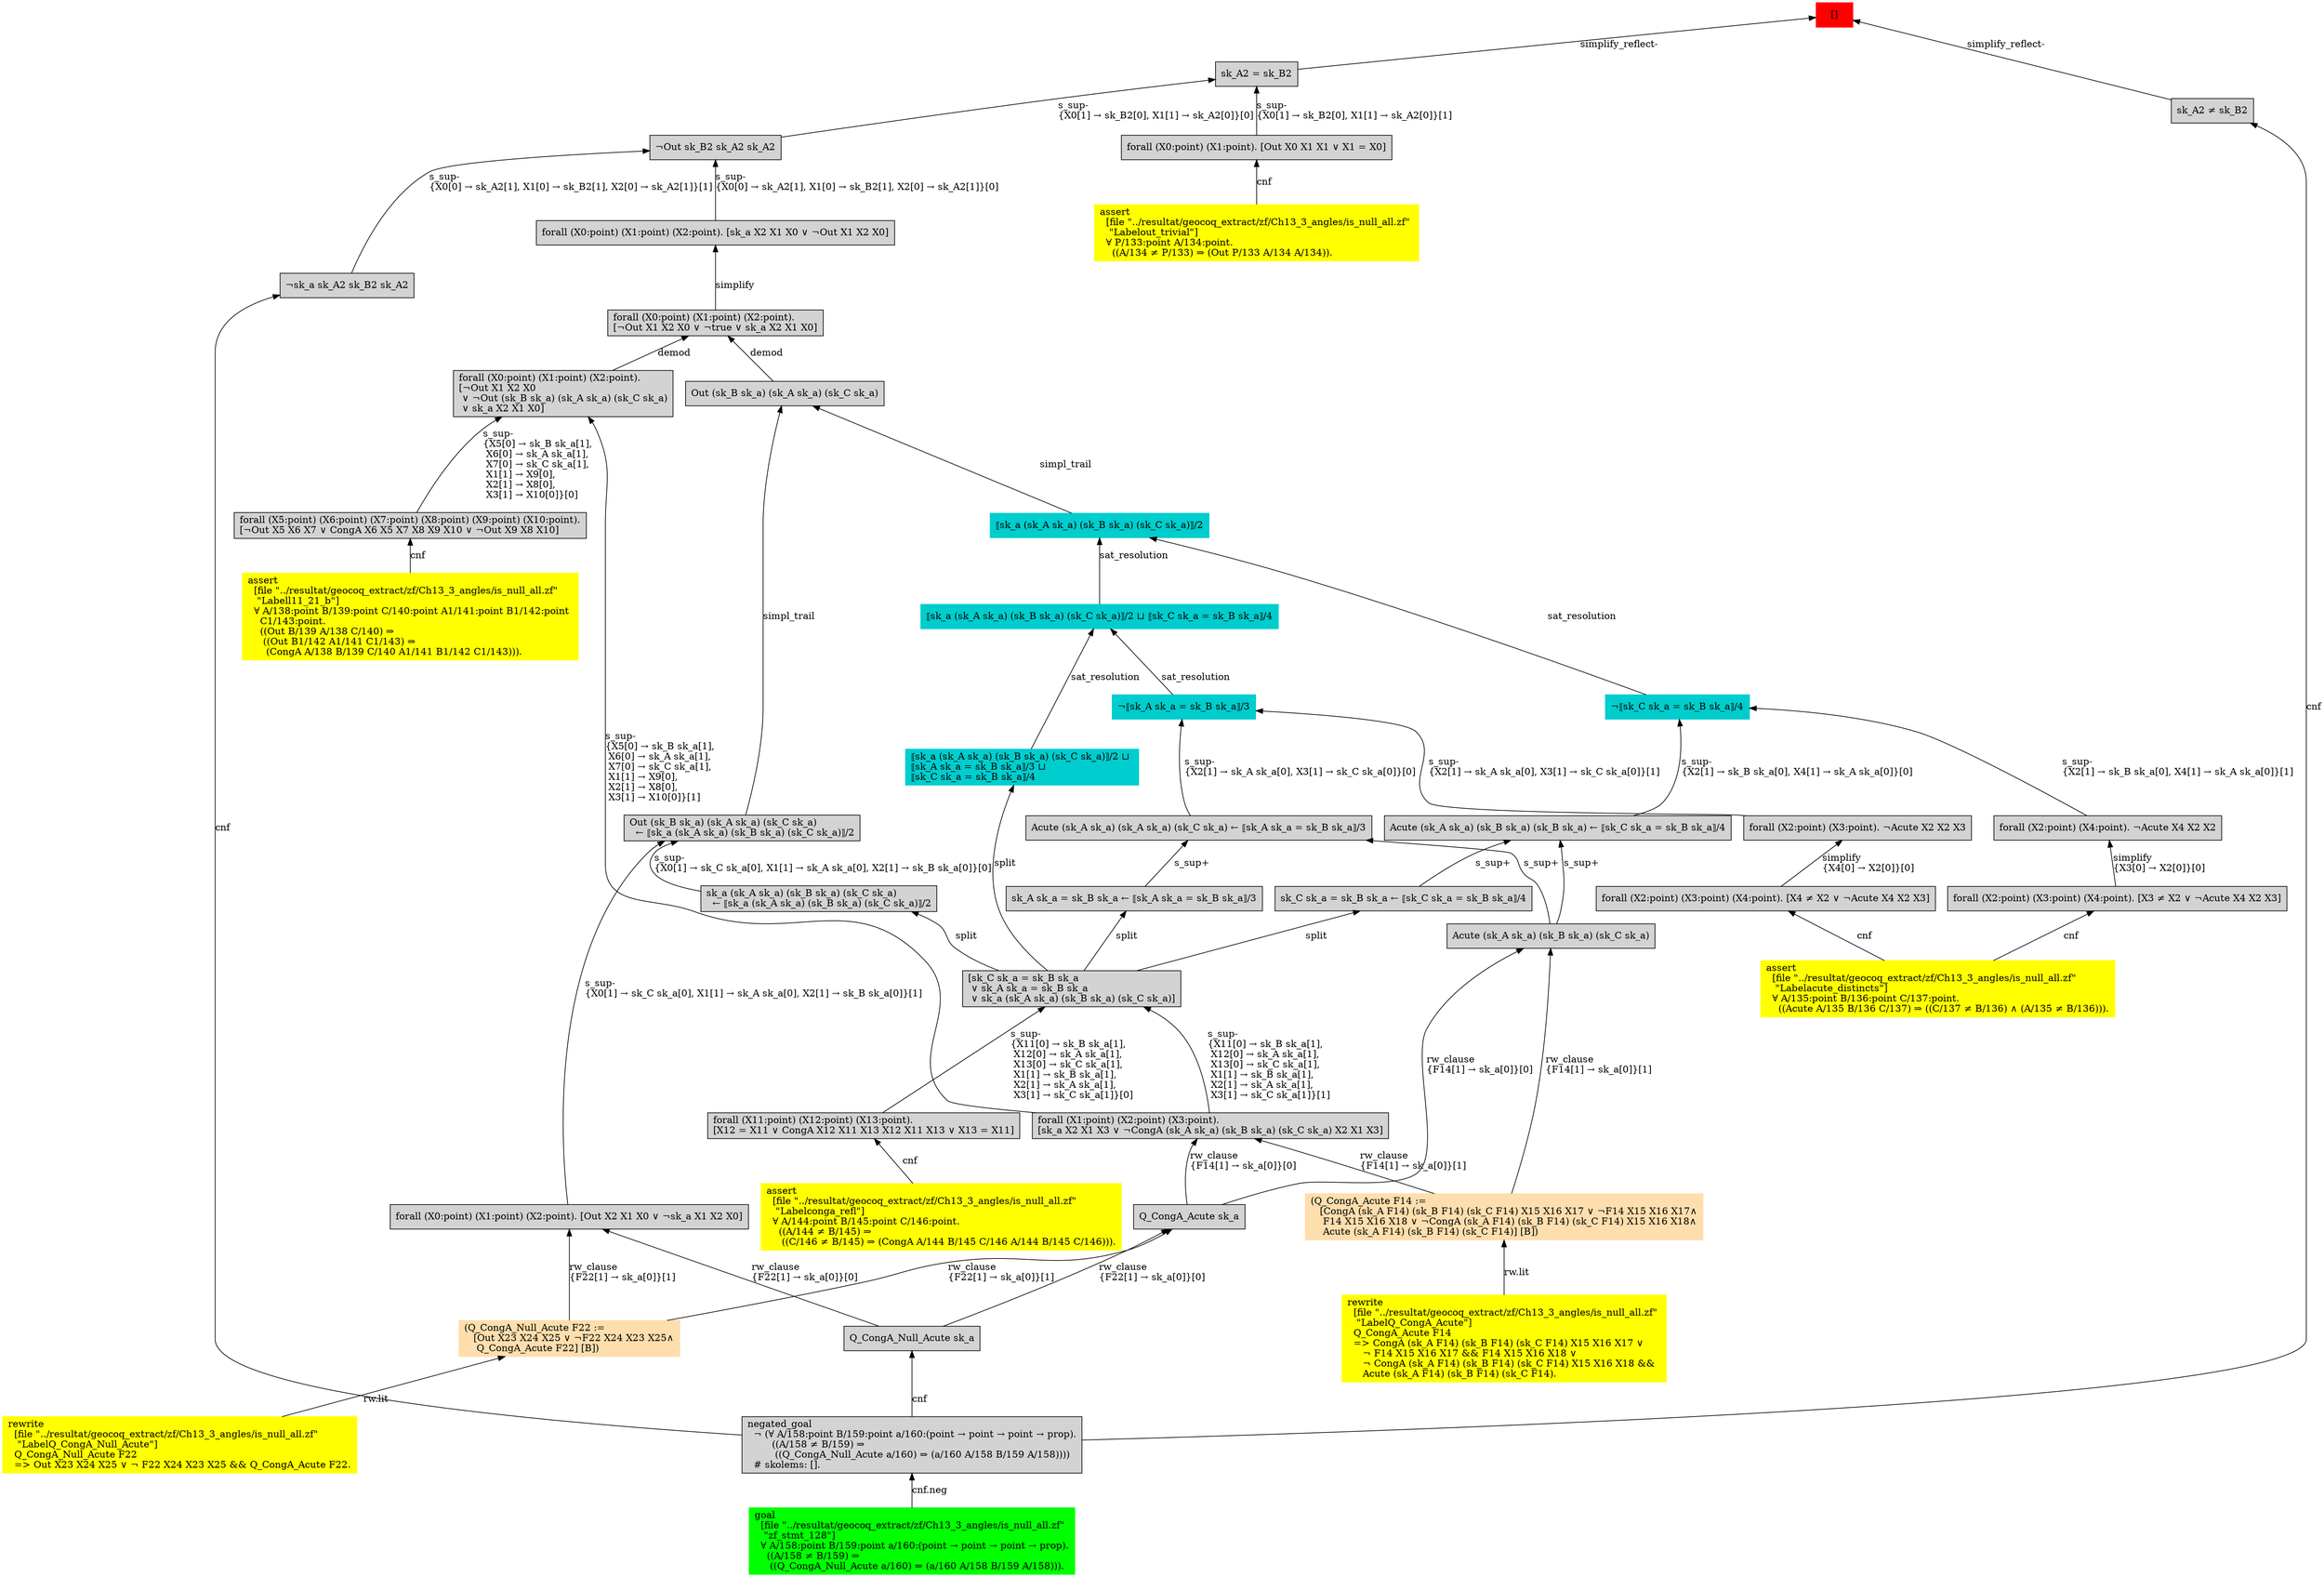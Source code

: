 digraph "unsat_graph" {
  vertex_0 [color=red, label="[]", shape=box, style=filled];
  vertex_0 -> vertex_1 [label="simplify_reflect-", dir="back"];
  vertex_1 [shape=box, label="sk_A2 ≠ sk_B2\l", style=filled];
  vertex_1 -> vertex_2 [label="cnf", dir="back"];
  vertex_2 [shape=box, label="negated_goal\l  ¬ (∀ A/158:point B/159:point a/160:(point → point → point → prop).\l        ((A/158 ≠ B/159) ⇒\l         ((Q_CongA_Null_Acute a/160) ⇒ (a/160 A/158 B/159 A/158))))\l  # skolems: [].\l", style=filled];
  vertex_2 -> vertex_3 [label="cnf.neg", dir="back"];
  vertex_3 [color=green, shape=box, label="goal\l  [file \"../resultat/geocoq_extract/zf/Ch13_3_angles/is_null_all.zf\" \l   \"zf_stmt_128\"]\l  ∀ A/158:point B/159:point a/160:(point → point → point → prop).\l    ((A/158 ≠ B/159) ⇒\l     ((Q_CongA_Null_Acute a/160) ⇒ (a/160 A/158 B/159 A/158))).\l", style=filled];
  vertex_0 -> vertex_4 [label="simplify_reflect-", dir="back"];
  vertex_4 [shape=box, label="sk_A2 = sk_B2\l", style=filled];
  vertex_4 -> vertex_5 [label="s_sup-\l\{X0[1] → sk_B2[0], X1[1] → sk_A2[0]\}[0]\l", dir="back"];
  vertex_5 [shape=box, label="¬Out sk_B2 sk_A2 sk_A2\l", style=filled];
  vertex_5 -> vertex_6 [label="s_sup-\l\{X0[0] → sk_A2[1], X1[0] → sk_B2[1], X2[0] → sk_A2[1]\}[1]\l", dir="back"];
  vertex_6 [shape=box, label="¬sk_a sk_A2 sk_B2 sk_A2\l", style=filled];
  vertex_6 -> vertex_2 [label="cnf", dir="back"];
  vertex_5 -> vertex_7 [label="s_sup-\l\{X0[0] → sk_A2[1], X1[0] → sk_B2[1], X2[0] → sk_A2[1]\}[0]\l", dir="back"];
  vertex_7 [shape=box, label="forall (X0:point) (X1:point) (X2:point). [sk_a X2 X1 X0 ∨ ¬Out X1 X2 X0]\l", style=filled];
  vertex_7 -> vertex_8 [label="simplify", dir="back"];
  vertex_8 [shape=box, label="forall (X0:point) (X1:point) (X2:point).\l[¬Out X1 X2 X0 ∨ ¬true ∨ sk_a X2 X1 X0]\l", style=filled];
  vertex_8 -> vertex_9 [label="demod", dir="back"];
  vertex_9 [shape=box, label="Out (sk_B sk_a) (sk_A sk_a) (sk_C sk_a)\l", style=filled];
  vertex_9 -> vertex_10 [label="simpl_trail", dir="back"];
  vertex_10 [color=cyan3, shape=box, label="⟦sk_a (sk_A sk_a) (sk_B sk_a) (sk_C sk_a)⟧/2\l", style=filled];
  vertex_10 -> vertex_11 [label="sat_resolution", dir="back"];
  vertex_11 [color=cyan3, shape=box, label="¬⟦sk_C sk_a = sk_B sk_a⟧/4\l", style=filled];
  vertex_11 -> vertex_12 [label="s_sup-\l\{X2[1] → sk_B sk_a[0], X4[1] → sk_A sk_a[0]\}[1]\l", dir="back"];
  vertex_12 [shape=box, label="forall (X2:point) (X4:point). ¬Acute X4 X2 X2\l", style=filled];
  vertex_12 -> vertex_13 [label="simplify\l\{X3[0] → X2[0]\}[0]\l", dir="back"];
  vertex_13 [shape=box, label="forall (X2:point) (X3:point) (X4:point). [X3 ≠ X2 ∨ ¬Acute X4 X2 X3]\l", style=filled];
  vertex_13 -> vertex_14 [label="cnf", dir="back"];
  vertex_14 [color=yellow, shape=box, label="assert\l  [file \"../resultat/geocoq_extract/zf/Ch13_3_angles/is_null_all.zf\" \l   \"Labelacute_distincts\"]\l  ∀ A/135:point B/136:point C/137:point.\l    ((Acute A/135 B/136 C/137) ⇒ ((C/137 ≠ B/136) ∧ (A/135 ≠ B/136))).\l", style=filled];
  vertex_11 -> vertex_15 [label="s_sup-\l\{X2[1] → sk_B sk_a[0], X4[1] → sk_A sk_a[0]\}[0]\l", dir="back"];
  vertex_15 [shape=box, label="Acute (sk_A sk_a) (sk_B sk_a) (sk_B sk_a) ← ⟦sk_C sk_a = sk_B sk_a⟧/4\l", style=filled];
  vertex_15 -> vertex_16 [label="s_sup+\l", dir="back"];
  vertex_16 [shape=box, label="Acute (sk_A sk_a) (sk_B sk_a) (sk_C sk_a)\l", style=filled];
  vertex_16 -> vertex_17 [label="rw_clause\l\{F14[1] → sk_a[0]\}[1]\l", dir="back"];
  vertex_17 [color=navajowhite, shape=box, label="(Q_CongA_Acute F14 :=\l   [CongA (sk_A F14) (sk_B F14) (sk_C F14) X15 X16 X17 ∨ ¬F14 X15 X16 X17∧\l    F14 X15 X16 X18 ∨ ¬CongA (sk_A F14) (sk_B F14) (sk_C F14) X15 X16 X18∧\l    Acute (sk_A F14) (sk_B F14) (sk_C F14)] [B])\l", style=filled];
  vertex_17 -> vertex_18 [label="rw.lit", dir="back"];
  vertex_18 [color=yellow, shape=box, label="rewrite\l  [file \"../resultat/geocoq_extract/zf/Ch13_3_angles/is_null_all.zf\" \l   \"LabelQ_CongA_Acute\"]\l  Q_CongA_Acute F14\l  =\> CongA (sk_A F14) (sk_B F14) (sk_C F14) X15 X16 X17 ∨ \l     ¬ F14 X15 X16 X17 && F14 X15 X16 X18 ∨ \l     ¬ CongA (sk_A F14) (sk_B F14) (sk_C F14) X15 X16 X18 && \l     Acute (sk_A F14) (sk_B F14) (sk_C F14).\l", style=filled];
  vertex_16 -> vertex_19 [label="rw_clause\l\{F14[1] → sk_a[0]\}[0]\l", dir="back"];
  vertex_19 [shape=box, label="Q_CongA_Acute sk_a\l", style=filled];
  vertex_19 -> vertex_20 [label="rw_clause\l\{F22[1] → sk_a[0]\}[1]\l", dir="back"];
  vertex_20 [color=navajowhite, shape=box, label="(Q_CongA_Null_Acute F22 :=\l   [Out X23 X24 X25 ∨ ¬F22 X24 X23 X25∧\l    Q_CongA_Acute F22] [B])\l", style=filled];
  vertex_20 -> vertex_21 [label="rw.lit", dir="back"];
  vertex_21 [color=yellow, shape=box, label="rewrite\l  [file \"../resultat/geocoq_extract/zf/Ch13_3_angles/is_null_all.zf\" \l   \"LabelQ_CongA_Null_Acute\"]\l  Q_CongA_Null_Acute F22\l  =\> Out X23 X24 X25 ∨ ¬ F22 X24 X23 X25 && Q_CongA_Acute F22.\l", style=filled];
  vertex_19 -> vertex_22 [label="rw_clause\l\{F22[1] → sk_a[0]\}[0]\l", dir="back"];
  vertex_22 [shape=box, label="Q_CongA_Null_Acute sk_a\l", style=filled];
  vertex_22 -> vertex_2 [label="cnf", dir="back"];
  vertex_15 -> vertex_23 [label="s_sup+\l", dir="back"];
  vertex_23 [shape=box, label="sk_C sk_a = sk_B sk_a ← ⟦sk_C sk_a = sk_B sk_a⟧/4\l", style=filled];
  vertex_23 -> vertex_24 [label="split", dir="back"];
  vertex_24 [shape=box, label="[sk_C sk_a = sk_B sk_a\l ∨ sk_A sk_a = sk_B sk_a\l ∨ sk_a (sk_A sk_a) (sk_B sk_a) (sk_C sk_a)]\l", style=filled];
  vertex_24 -> vertex_25 [label="s_sup-\l\{X11[0] → sk_B sk_a[1], \l X12[0] → sk_A sk_a[1], \l X13[0] → sk_C sk_a[1], \l X1[1] → sk_B sk_a[1], \l X2[1] → sk_A sk_a[1], \l X3[1] → sk_C sk_a[1]\}[1]\l", dir="back"];
  vertex_25 [shape=box, label="forall (X1:point) (X2:point) (X3:point).\l[sk_a X2 X1 X3 ∨ ¬CongA (sk_A sk_a) (sk_B sk_a) (sk_C sk_a) X2 X1 X3]\l", style=filled];
  vertex_25 -> vertex_17 [label="rw_clause\l\{F14[1] → sk_a[0]\}[1]\l", dir="back"];
  vertex_25 -> vertex_19 [label="rw_clause\l\{F14[1] → sk_a[0]\}[0]\l", dir="back"];
  vertex_24 -> vertex_26 [label="s_sup-\l\{X11[0] → sk_B sk_a[1], \l X12[0] → sk_A sk_a[1], \l X13[0] → sk_C sk_a[1], \l X1[1] → sk_B sk_a[1], \l X2[1] → sk_A sk_a[1], \l X3[1] → sk_C sk_a[1]\}[0]\l", dir="back"];
  vertex_26 [shape=box, label="forall (X11:point) (X12:point) (X13:point).\l[X12 = X11 ∨ CongA X12 X11 X13 X12 X11 X13 ∨ X13 = X11]\l", style=filled];
  vertex_26 -> vertex_27 [label="cnf", dir="back"];
  vertex_27 [color=yellow, shape=box, label="assert\l  [file \"../resultat/geocoq_extract/zf/Ch13_3_angles/is_null_all.zf\" \l   \"Labelconga_refl\"]\l  ∀ A/144:point B/145:point C/146:point.\l    ((A/144 ≠ B/145) ⇒\l     ((C/146 ≠ B/145) ⇒ (CongA A/144 B/145 C/146 A/144 B/145 C/146))).\l", style=filled];
  vertex_10 -> vertex_28 [label="sat_resolution", dir="back"];
  vertex_28 [color=cyan3, shape=box, label="⟦sk_a (sk_A sk_a) (sk_B sk_a) (sk_C sk_a)⟧/2 ⊔ ⟦sk_C sk_a = sk_B sk_a⟧/4\l", style=filled];
  vertex_28 -> vertex_29 [label="sat_resolution", dir="back"];
  vertex_29 [color=cyan3, shape=box, label="¬⟦sk_A sk_a = sk_B sk_a⟧/3\l", style=filled];
  vertex_29 -> vertex_30 [label="s_sup-\l\{X2[1] → sk_A sk_a[0], X3[1] → sk_C sk_a[0]\}[1]\l", dir="back"];
  vertex_30 [shape=box, label="forall (X2:point) (X3:point). ¬Acute X2 X2 X3\l", style=filled];
  vertex_30 -> vertex_31 [label="simplify\l\{X4[0] → X2[0]\}[0]\l", dir="back"];
  vertex_31 [shape=box, label="forall (X2:point) (X3:point) (X4:point). [X4 ≠ X2 ∨ ¬Acute X4 X2 X3]\l", style=filled];
  vertex_31 -> vertex_14 [label="cnf", dir="back"];
  vertex_29 -> vertex_32 [label="s_sup-\l\{X2[1] → sk_A sk_a[0], X3[1] → sk_C sk_a[0]\}[0]\l", dir="back"];
  vertex_32 [shape=box, label="Acute (sk_A sk_a) (sk_A sk_a) (sk_C sk_a) ← ⟦sk_A sk_a = sk_B sk_a⟧/3\l", style=filled];
  vertex_32 -> vertex_16 [label="s_sup+\l", dir="back"];
  vertex_32 -> vertex_33 [label="s_sup+\l", dir="back"];
  vertex_33 [shape=box, label="sk_A sk_a = sk_B sk_a ← ⟦sk_A sk_a = sk_B sk_a⟧/3\l", style=filled];
  vertex_33 -> vertex_24 [label="split", dir="back"];
  vertex_28 -> vertex_34 [label="sat_resolution", dir="back"];
  vertex_34 [color=cyan3, shape=box, label="⟦sk_a (sk_A sk_a) (sk_B sk_a) (sk_C sk_a)⟧/2 ⊔ \l⟦sk_A sk_a = sk_B sk_a⟧/3 ⊔ \l⟦sk_C sk_a = sk_B sk_a⟧/4\l", style=filled];
  vertex_34 -> vertex_24 [label="split", dir="back"];
  vertex_9 -> vertex_35 [label="simpl_trail", dir="back"];
  vertex_35 [shape=box, label="Out (sk_B sk_a) (sk_A sk_a) (sk_C sk_a)\l  ← ⟦sk_a (sk_A sk_a) (sk_B sk_a) (sk_C sk_a)⟧/2\l", style=filled];
  vertex_35 -> vertex_36 [label="s_sup-\l\{X0[1] → sk_C sk_a[0], X1[1] → sk_A sk_a[0], X2[1] → sk_B sk_a[0]\}[1]\l", dir="back"];
  vertex_36 [shape=box, label="forall (X0:point) (X1:point) (X2:point). [Out X2 X1 X0 ∨ ¬sk_a X1 X2 X0]\l", style=filled];
  vertex_36 -> vertex_20 [label="rw_clause\l\{F22[1] → sk_a[0]\}[1]\l", dir="back"];
  vertex_36 -> vertex_22 [label="rw_clause\l\{F22[1] → sk_a[0]\}[0]\l", dir="back"];
  vertex_35 -> vertex_37 [label="s_sup-\l\{X0[1] → sk_C sk_a[0], X1[1] → sk_A sk_a[0], X2[1] → sk_B sk_a[0]\}[0]\l", dir="back"];
  vertex_37 [shape=box, label="sk_a (sk_A sk_a) (sk_B sk_a) (sk_C sk_a)\l  ← ⟦sk_a (sk_A sk_a) (sk_B sk_a) (sk_C sk_a)⟧/2\l", style=filled];
  vertex_37 -> vertex_24 [label="split", dir="back"];
  vertex_8 -> vertex_38 [label="demod", dir="back"];
  vertex_38 [shape=box, label="forall (X0:point) (X1:point) (X2:point).\l[¬Out X1 X2 X0\l ∨ ¬Out (sk_B sk_a) (sk_A sk_a) (sk_C sk_a)\l ∨ sk_a X2 X1 X0]\l", style=filled];
  vertex_38 -> vertex_25 [label="s_sup-\l\{X5[0] → sk_B sk_a[1], \l X6[0] → sk_A sk_a[1], \l X7[0] → sk_C sk_a[1], \l X1[1] → X9[0], \l X2[1] → X8[0], \l X3[1] → X10[0]\}[1]\l", dir="back"];
  vertex_38 -> vertex_39 [label="s_sup-\l\{X5[0] → sk_B sk_a[1], \l X6[0] → sk_A sk_a[1], \l X7[0] → sk_C sk_a[1], \l X1[1] → X9[0], \l X2[1] → X8[0], \l X3[1] → X10[0]\}[0]\l", dir="back"];
  vertex_39 [shape=box, label="forall (X5:point) (X6:point) (X7:point) (X8:point) (X9:point) (X10:point).\l[¬Out X5 X6 X7 ∨ CongA X6 X5 X7 X8 X9 X10 ∨ ¬Out X9 X8 X10]\l", style=filled];
  vertex_39 -> vertex_40 [label="cnf", dir="back"];
  vertex_40 [color=yellow, shape=box, label="assert\l  [file \"../resultat/geocoq_extract/zf/Ch13_3_angles/is_null_all.zf\" \l   \"Labell11_21_b\"]\l  ∀ A/138:point B/139:point C/140:point A1/141:point B1/142:point \l    C1/143:point.\l    ((Out B/139 A/138 C/140) ⇒\l     ((Out B1/142 A1/141 C1/143) ⇒\l      (CongA A/138 B/139 C/140 A1/141 B1/142 C1/143))).\l", style=filled];
  vertex_4 -> vertex_41 [label="s_sup-\l\{X0[1] → sk_B2[0], X1[1] → sk_A2[0]\}[1]\l", dir="back"];
  vertex_41 [shape=box, label="forall (X0:point) (X1:point). [Out X0 X1 X1 ∨ X1 = X0]\l", style=filled];
  vertex_41 -> vertex_42 [label="cnf", dir="back"];
  vertex_42 [color=yellow, shape=box, label="assert\l  [file \"../resultat/geocoq_extract/zf/Ch13_3_angles/is_null_all.zf\" \l   \"Labelout_trivial\"]\l  ∀ P/133:point A/134:point.\l    ((A/134 ≠ P/133) ⇒ (Out P/133 A/134 A/134)).\l", style=filled];
  }


